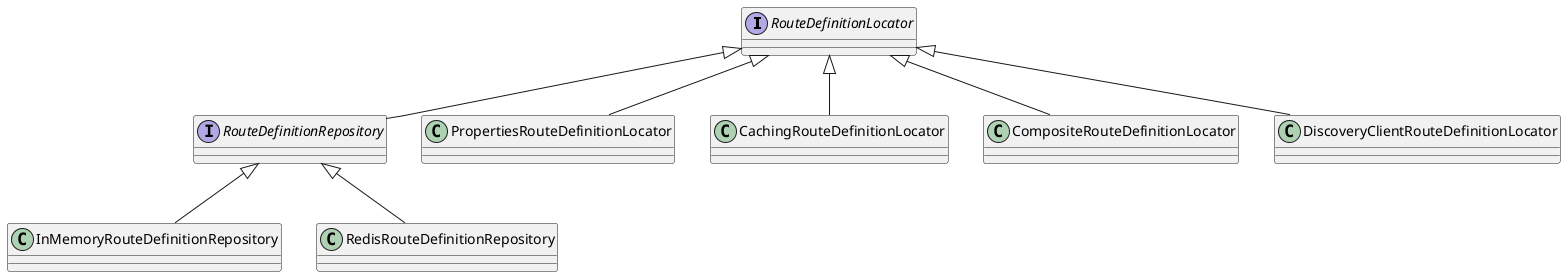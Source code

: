 @startuml
'https://plantuml.com/class-diagram

'abstract class AbstractList
'abstract AbstractCollection
interface RouteDefinitionLocator
interface RouteDefinitionRepository
class PropertiesRouteDefinitionLocator
class CachingRouteDefinitionLocator
class CompositeRouteDefinitionLocator
class DiscoveryClientRouteDefinitionLocator
class InMemoryRouteDefinitionRepository

RouteDefinitionLocator <|-- PropertiesRouteDefinitionLocator
RouteDefinitionLocator <|-- CachingRouteDefinitionLocator
RouteDefinitionLocator <|-- CompositeRouteDefinitionLocator
RouteDefinitionLocator <|-- DiscoveryClientRouteDefinitionLocator
RouteDefinitionLocator <|-- RouteDefinitionRepository
RouteDefinitionRepository <|-- InMemoryRouteDefinitionRepository
RouteDefinitionRepository <|-- RedisRouteDefinitionRepository

'class ArrayList {
'Object[] elementData
'size()
'}
'
'enum TimeUnit {
'DAYS
'HOURS
'MINUTES
'}

@enduml